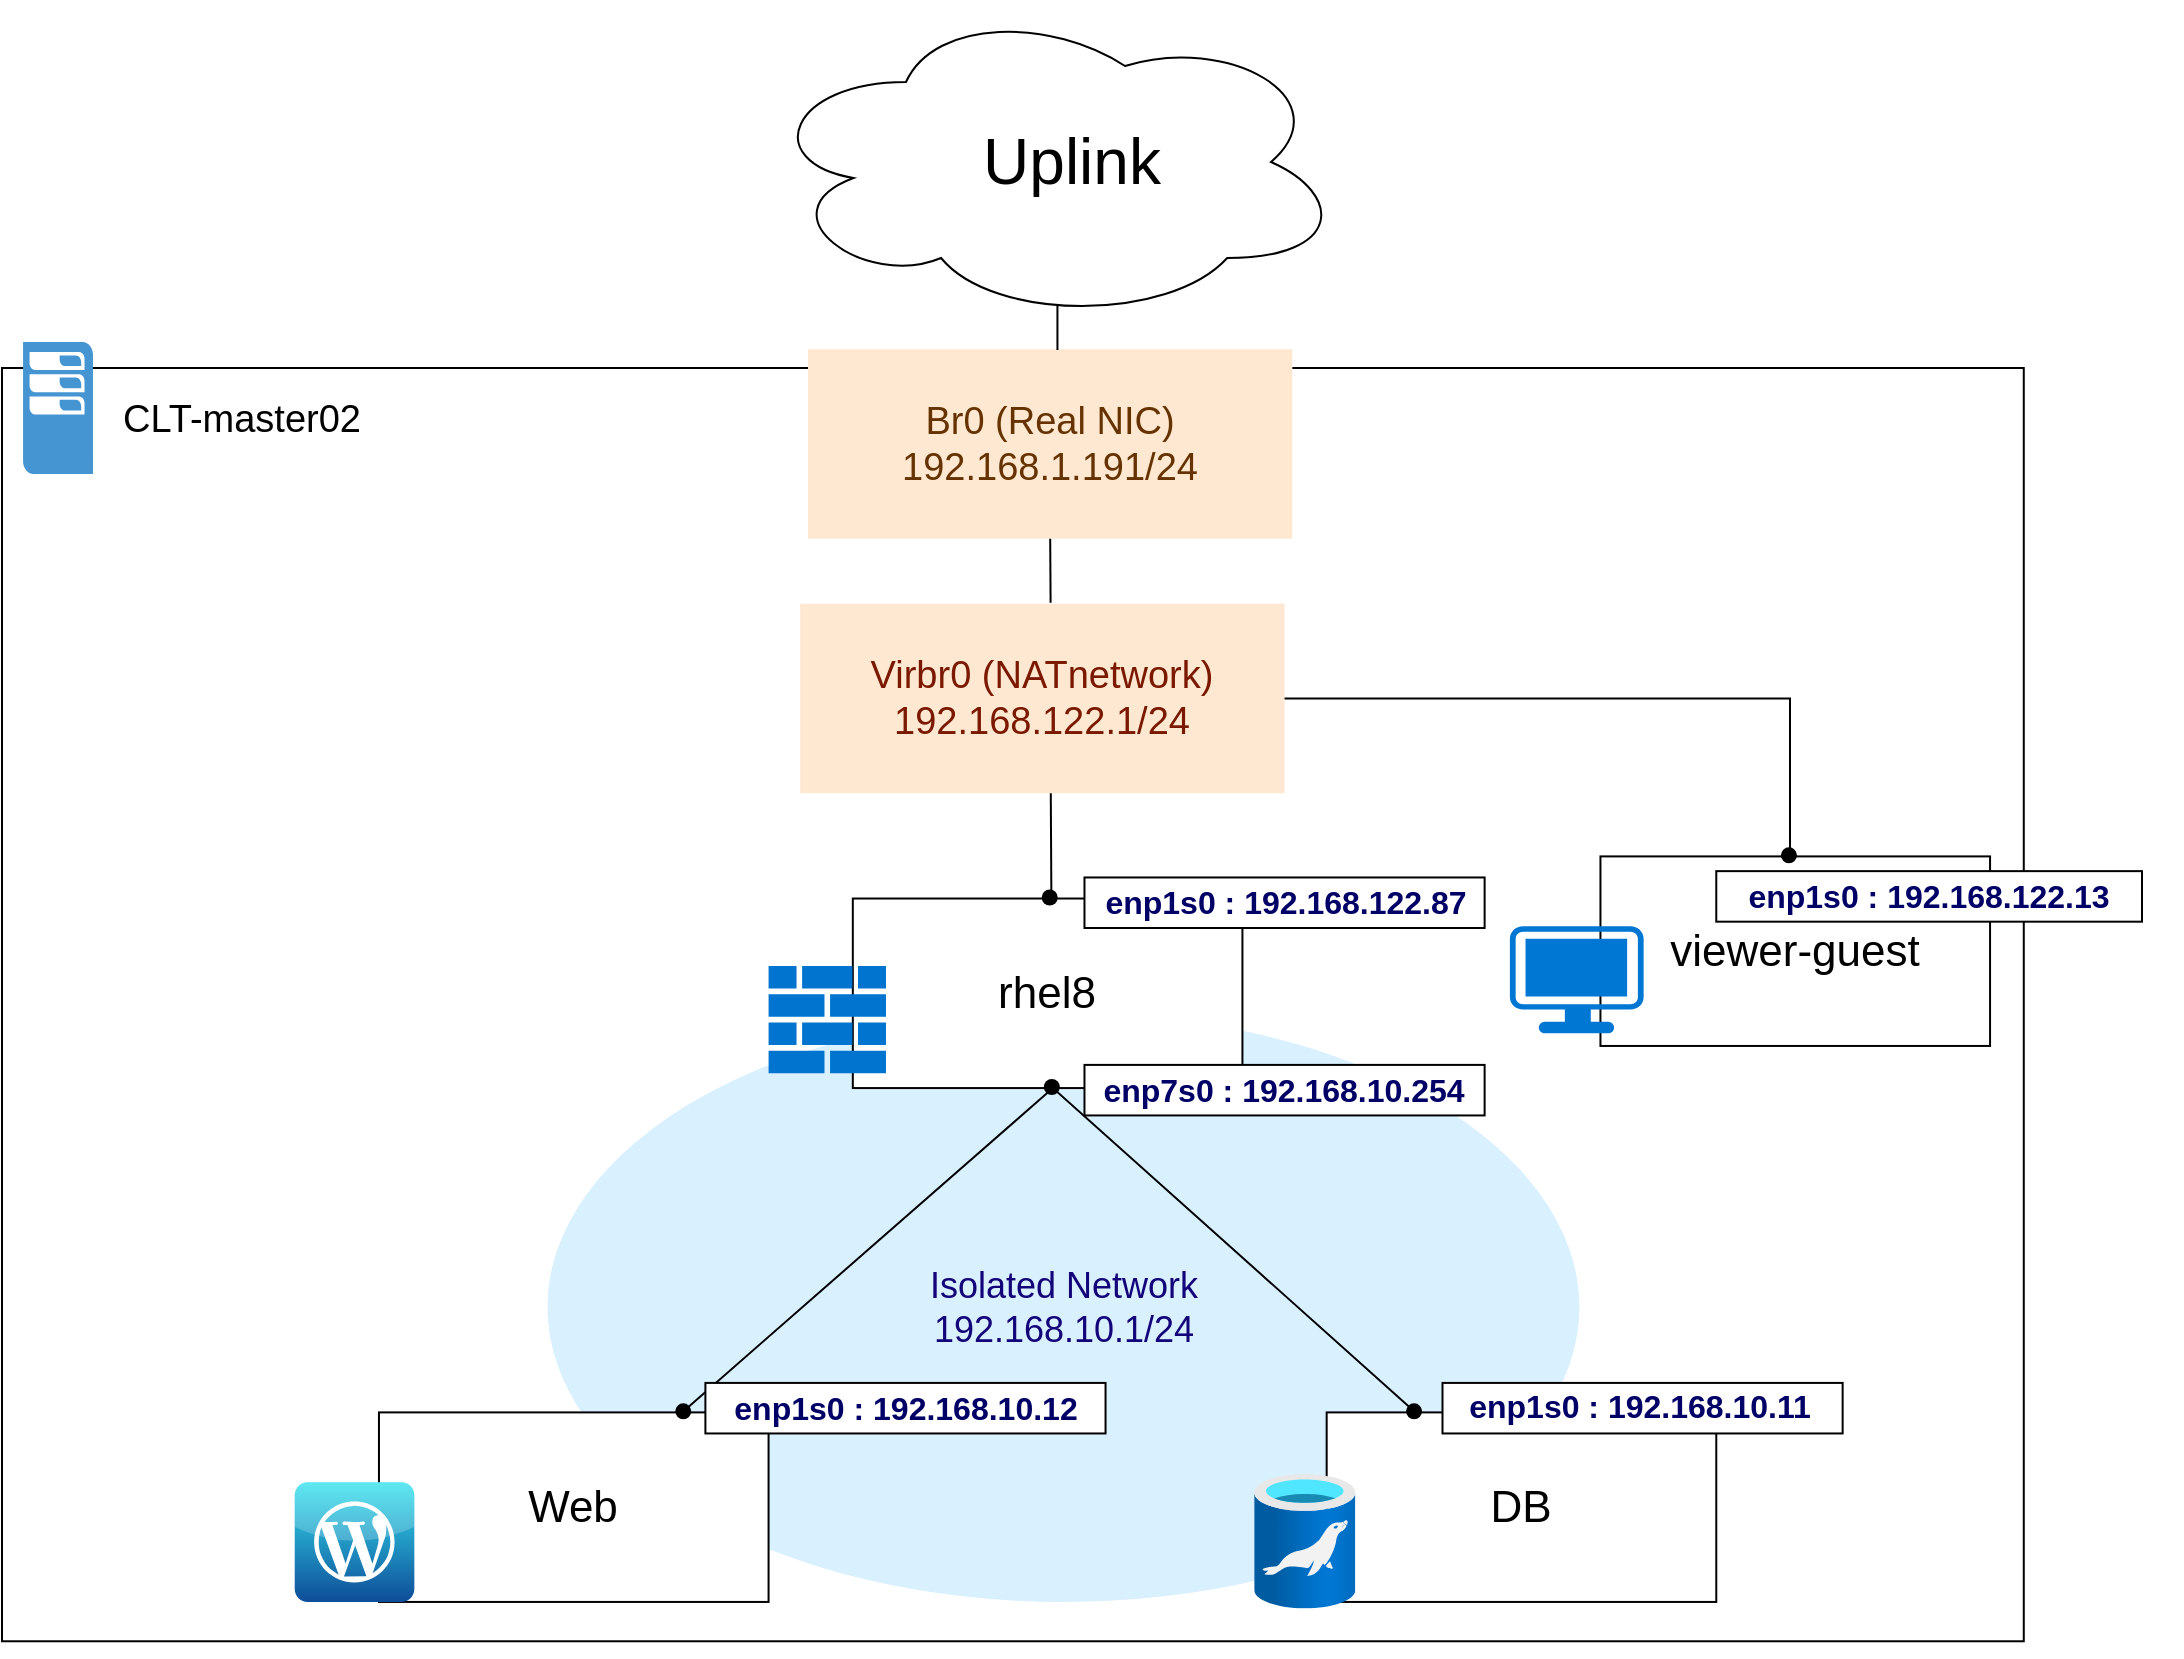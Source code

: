 <mxfile version="20.8.23" type="github">
  <diagram name="페이지-1" id="E3Nfmj0UPKqn4euKRgJr">
    <mxGraphModel dx="3313" dy="1635" grid="1" gridSize="10" guides="1" tooltips="1" connect="1" arrows="1" fold="1" page="1" pageScale="1" pageWidth="1169" pageHeight="827" math="0" shadow="0">
      <root>
        <mxCell id="0" />
        <mxCell id="1" style="locked=1;" parent="0" />
        <mxCell id="L2WEOlkkUcK68zsnNZmd-5" value="" style="group" parent="1" vertex="1" connectable="0">
          <mxGeometry x="80" y="94" width="1070" height="733.35" as="geometry" />
        </mxCell>
        <mxCell id="SxxazjnEcDOOSWcFCbGN-16" value="" style="group" parent="L2WEOlkkUcK68zsnNZmd-5" vertex="1" connectable="0">
          <mxGeometry x="-20" y="76.005" width="1010.886" height="649.625" as="geometry" />
        </mxCell>
        <mxCell id="SxxazjnEcDOOSWcFCbGN-1" value="" style="rounded=0;whiteSpace=wrap;html=1;" parent="SxxazjnEcDOOSWcFCbGN-16" vertex="1">
          <mxGeometry y="12.993" width="1010.886" height="636.633" as="geometry" />
        </mxCell>
        <mxCell id="SxxazjnEcDOOSWcFCbGN-2" value="" style="pointerEvents=1;shadow=0;dashed=0;html=1;strokeColor=none;fillColor=#4495D1;labelPosition=center;verticalLabelPosition=bottom;verticalAlign=top;align=center;outlineConnect=0;shape=mxgraph.veeam.2d.esx_esxi;" parent="SxxazjnEcDOOSWcFCbGN-16" vertex="1">
          <mxGeometry x="10.53" width="34.96" height="66.002" as="geometry" />
        </mxCell>
        <mxCell id="SxxazjnEcDOOSWcFCbGN-3" value="&lt;font style=&quot;font-size: 19px;&quot;&gt;CLT-master02&lt;/font&gt;" style="text;html=1;strokeColor=none;fillColor=none;align=center;verticalAlign=middle;whiteSpace=wrap;rounded=0;" parent="SxxazjnEcDOOSWcFCbGN-16" vertex="1">
          <mxGeometry x="52.65" y="12.993" width="133.521" height="51.45" as="geometry" />
        </mxCell>
        <mxCell id="-dV9_7q0t6joTDBwVUFz-1" value="&lt;font color=&quot;#663300&quot;&gt;Br0 (Real NIC)&lt;br&gt;192.168.1.191/24&lt;/font&gt;" style="rounded=0;whiteSpace=wrap;html=1;fontSize=19;fontColor=#14047A;fillColor=#FFE8D1;strokeColor=none;" parent="SxxazjnEcDOOSWcFCbGN-16" vertex="1">
          <mxGeometry x="403.002" y="3.558" width="242.192" height="94.772" as="geometry" />
        </mxCell>
        <mxCell id="3lqf1oaRyAjymzeeHCCF-2" value="" style="group" parent="L2WEOlkkUcK68zsnNZmd-5" vertex="1" connectable="0">
          <mxGeometry x="252.722" y="206.841" width="515.975" height="499.131" as="geometry" />
        </mxCell>
        <mxCell id="3lqf1oaRyAjymzeeHCCF-3" value="&lt;font color=&quot;#14047a&quot; style=&quot;font-size: 18px;&quot;&gt;Isolated Network&lt;br&gt;192.168.10.1/24&lt;/font&gt;" style="ellipse;whiteSpace=wrap;html=1;fillColor=#D9F0FF;strokeColor=none;" parent="3lqf1oaRyAjymzeeHCCF-2" vertex="1">
          <mxGeometry y="204.286" width="515.975" height="294.845" as="geometry" />
        </mxCell>
        <mxCell id="3lqf1oaRyAjymzeeHCCF-4" value="&lt;font color=&quot;#7a1800&quot;&gt;Virbr0 (NATnetwork)&lt;br&gt;192.168.122.1/24&lt;/font&gt;" style="rounded=0;whiteSpace=wrap;html=1;fontSize=19;fontColor=#14047A;fillColor=#FFE8D1;strokeColor=none;" parent="3lqf1oaRyAjymzeeHCCF-2" vertex="1">
          <mxGeometry x="126.361" width="242.192" height="94.772" as="geometry" />
        </mxCell>
        <mxCell id="3lqf1oaRyAjymzeeHCCF-5" value="" style="endArrow=none;html=1;rounded=0;fontSize=22;fontColor=#7A1800;" parent="L2WEOlkkUcK68zsnNZmd-5" edge="1">
          <mxGeometry width="50" height="50" relative="1" as="geometry">
            <mxPoint x="320.057" y="611.2" as="sourcePoint" />
            <mxPoint x="686.758" y="611.2" as="targetPoint" />
            <Array as="points">
              <mxPoint x="505.445" y="449.035" />
            </Array>
          </mxGeometry>
        </mxCell>
        <mxCell id="3lqf1oaRyAjymzeeHCCF-6" value="" style="endArrow=none;html=1;rounded=0;fontSize=22;fontColor=#7A1800;exitX=0.534;exitY=0.99;exitDx=0;exitDy=0;exitPerimeter=0;" parent="L2WEOlkkUcK68zsnNZmd-5" edge="1">
          <mxGeometry width="50" height="50" relative="1" as="geometry">
            <mxPoint x="505.223" y="448.087" as="sourcePoint" />
            <mxPoint x="504.392" y="301.612" as="targetPoint" />
          </mxGeometry>
        </mxCell>
        <mxCell id="3lqf1oaRyAjymzeeHCCF-7" value="" style="endArrow=none;html=1;rounded=0;fontSize=22;fontColor=#7A1800;" parent="L2WEOlkkUcK68zsnNZmd-5" edge="1">
          <mxGeometry width="50" height="50" relative="1" as="geometry">
            <mxPoint x="873.998" y="333.203" as="sourcePoint" />
            <mxPoint x="621.276" y="254.226" as="targetPoint" />
            <Array as="points">
              <mxPoint x="873.998" y="254.226" />
            </Array>
          </mxGeometry>
        </mxCell>
        <mxCell id="3lqf1oaRyAjymzeeHCCF-8" value="" style="endArrow=none;html=1;rounded=0;fontSize=22;fontColor=#7A1800;exitX=0.517;exitY=-0.005;exitDx=0;exitDy=0;exitPerimeter=0;entryX=0.5;entryY=1;entryDx=0;entryDy=0;" parent="L2WEOlkkUcK68zsnNZmd-5" target="-dV9_7q0t6joTDBwVUFz-1" edge="1">
          <mxGeometry width="50" height="50" relative="1" as="geometry">
            <mxPoint x="504.297" y="206.367" as="sourcePoint" />
            <mxPoint x="504.392" y="175.25" as="targetPoint" />
          </mxGeometry>
        </mxCell>
        <mxCell id="3lqf1oaRyAjymzeeHCCF-9" value="&lt;font style=&quot;font-size: 22px;&quot;&gt;rhel8&lt;/font&gt;" style="rounded=0;whiteSpace=wrap;html=1;" parent="L2WEOlkkUcK68zsnNZmd-5" vertex="1">
          <mxGeometry x="405.409" y="354.263" width="194.807" height="94.772" as="geometry" />
        </mxCell>
        <mxCell id="3lqf1oaRyAjymzeeHCCF-10" value="" style="shape=image;html=1;verticalAlign=top;verticalLabelPosition=bottom;labelBackgroundColor=#ffffff;imageAspect=0;aspect=fixed;image=https://cdn1.iconfinder.com/data/icons/Futurosoft%20Icons%200.5.2/128x128/apps/redhat.png" parent="L2WEOlkkUcK68zsnNZmd-5" vertex="1">
          <mxGeometry x="363.288" y="322.673" width="62.338" height="62.338" as="geometry" />
        </mxCell>
        <mxCell id="3lqf1oaRyAjymzeeHCCF-11" value="&lt;font style=&quot;font-size: 22px;&quot;&gt;Web&lt;/font&gt;" style="rounded=0;whiteSpace=wrap;html=1;" parent="L2WEOlkkUcK68zsnNZmd-5" vertex="1">
          <mxGeometry x="168.482" y="611.2" width="194.807" height="94.772" as="geometry" />
        </mxCell>
        <mxCell id="3lqf1oaRyAjymzeeHCCF-12" value="" style="shape=image;html=1;verticalAlign=top;verticalLabelPosition=bottom;labelBackgroundColor=#ffffff;imageAspect=0;aspect=fixed;image=https://cdn1.iconfinder.com/data/icons/Futurosoft%20Icons%200.5.2/128x128/apps/redhat.png" parent="L2WEOlkkUcK68zsnNZmd-5" vertex="1">
          <mxGeometry x="126.361" y="579.609" width="62.338" height="62.338" as="geometry" />
        </mxCell>
        <mxCell id="3lqf1oaRyAjymzeeHCCF-13" value="&lt;font style=&quot;font-size: 22px;&quot;&gt;DB&lt;/font&gt;" style="rounded=0;whiteSpace=wrap;html=1;" parent="L2WEOlkkUcK68zsnNZmd-5" vertex="1">
          <mxGeometry x="642.336" y="611.2" width="194.807" height="94.772" as="geometry" />
        </mxCell>
        <mxCell id="3lqf1oaRyAjymzeeHCCF-14" value="" style="shape=image;html=1;verticalAlign=top;verticalLabelPosition=bottom;labelBackgroundColor=#ffffff;imageAspect=0;aspect=fixed;image=https://cdn1.iconfinder.com/data/icons/Futurosoft%20Icons%200.5.2/128x128/apps/redhat.png" parent="L2WEOlkkUcK68zsnNZmd-5" vertex="1">
          <mxGeometry x="600.215" y="579.609" width="62.338" height="62.338" as="geometry" />
        </mxCell>
        <mxCell id="3lqf1oaRyAjymzeeHCCF-15" value="&lt;font style=&quot;font-size: 22px;&quot;&gt;viewer-guest&lt;/font&gt;" style="rounded=0;whiteSpace=wrap;html=1;" parent="L2WEOlkkUcK68zsnNZmd-5" vertex="1">
          <mxGeometry x="779.227" y="333.203" width="194.807" height="94.772" as="geometry" />
        </mxCell>
        <mxCell id="3lqf1oaRyAjymzeeHCCF-16" value="" style="shape=image;html=1;verticalAlign=top;verticalLabelPosition=bottom;labelBackgroundColor=#ffffff;imageAspect=0;aspect=fixed;image=https://cdn1.iconfinder.com/data/icons/Futurosoft%20Icons%200.5.2/128x128/apps/redhat.png" parent="L2WEOlkkUcK68zsnNZmd-5" vertex="1">
          <mxGeometry x="737.107" y="301.612" width="62.338" height="62.338" as="geometry" />
        </mxCell>
        <mxCell id="3lqf1oaRyAjymzeeHCCF-17" value="" style="aspect=fixed;html=1;points=[];align=center;image;fontSize=12;image=img/lib/azure2/databases/Azure_Database_MariaDB_Server.svg;fontColor=#7A1800;fillColor=#FFE8D1;" parent="L2WEOlkkUcK68zsnNZmd-5" vertex="1">
          <mxGeometry x="606.112" y="641.948" width="50.544" height="67.392" as="geometry" />
        </mxCell>
        <mxCell id="3lqf1oaRyAjymzeeHCCF-18" value="" style="dashed=0;outlineConnect=0;html=1;align=center;labelPosition=center;verticalLabelPosition=bottom;verticalAlign=top;shape=mxgraph.webicons.wordpress_2;fillColor=#35E2EE;gradientColor=#0E4D99;fontSize=22;fontColor=#7A1800;" parent="L2WEOlkkUcK68zsnNZmd-5" vertex="1">
          <mxGeometry x="126.361" y="646.16" width="59.811" height="59.811" as="geometry" />
        </mxCell>
        <mxCell id="3lqf1oaRyAjymzeeHCCF-19" value="" style="sketch=0;pointerEvents=1;shadow=0;dashed=0;html=1;strokeColor=none;labelPosition=center;verticalLabelPosition=bottom;verticalAlign=top;outlineConnect=0;align=center;shape=mxgraph.office.concepts.firewall;fillColor=#0074ce;fontSize=22;fontColor=#7A1800;" parent="L2WEOlkkUcK68zsnNZmd-5" vertex="1">
          <mxGeometry x="363.288" y="387.96" width="58.695" height="53.704" as="geometry" />
        </mxCell>
        <mxCell id="3lqf1oaRyAjymzeeHCCF-20" value="" style="points=[[0.03,0.03,0],[0.5,0,0],[0.97,0.03,0],[1,0.4,0],[0.97,0.745,0],[0.5,1,0],[0.03,0.745,0],[0,0.4,0]];verticalLabelPosition=bottom;sketch=0;html=1;verticalAlign=top;aspect=fixed;align=center;pointerEvents=1;shape=mxgraph.cisco19.workstation;fillColor=#0077d3;strokeColor=none;fontSize=22;fontColor=#7A1800;" parent="L2WEOlkkUcK68zsnNZmd-5" vertex="1">
          <mxGeometry x="733.948" y="368.163" width="66.866" height="53.493" as="geometry" />
        </mxCell>
        <mxCell id="3lqf1oaRyAjymzeeHCCF-22" value="" style="rounded=0;whiteSpace=wrap;html=1;labelBorderColor=none;strokeColor=default;strokeWidth=1;fontSize=16;fontColor=#000066;fillColor=default;" parent="L2WEOlkkUcK68zsnNZmd-5" vertex="1">
          <mxGeometry x="521.24" y="437.452" width="200.072" height="25.272" as="geometry" />
        </mxCell>
        <mxCell id="3lqf1oaRyAjymzeeHCCF-23" value="" style="rounded=0;whiteSpace=wrap;html=1;labelBorderColor=none;strokeColor=default;strokeWidth=1;fontSize=16;fontColor=#000066;fillColor=default;" parent="L2WEOlkkUcK68zsnNZmd-5" vertex="1">
          <mxGeometry x="521.24" y="343.733" width="200.072" height="25.272" as="geometry" />
        </mxCell>
        <mxCell id="3lqf1oaRyAjymzeeHCCF-24" value="" style="rounded=0;whiteSpace=wrap;html=1;labelBorderColor=none;strokeColor=default;strokeWidth=1;fontSize=16;fontColor=#000066;fillColor=default;" parent="L2WEOlkkUcK68zsnNZmd-5" vertex="1">
          <mxGeometry x="331.698" y="596.458" width="200.072" height="25.272" as="geometry" />
        </mxCell>
        <mxCell id="3lqf1oaRyAjymzeeHCCF-25" value="" style="rounded=0;whiteSpace=wrap;html=1;labelBorderColor=none;strokeColor=default;strokeWidth=1;fontSize=16;fontColor=#000066;fillColor=default;" parent="L2WEOlkkUcK68zsnNZmd-5" vertex="1">
          <mxGeometry x="700.251" y="596.458" width="200.072" height="25.272" as="geometry" />
        </mxCell>
        <mxCell id="3lqf1oaRyAjymzeeHCCF-26" value="" style="rounded=0;whiteSpace=wrap;html=1;labelBorderColor=none;strokeColor=default;strokeWidth=1;fontSize=16;fontColor=#000066;fillColor=default;" parent="L2WEOlkkUcK68zsnNZmd-5" vertex="1">
          <mxGeometry x="837.14" y="340.57" width="212.86" height="25.27" as="geometry" />
        </mxCell>
        <mxCell id="3lqf1oaRyAjymzeeHCCF-27" value="&lt;font color=&quot;#000066&quot; style=&quot;font-size: 16px;&quot;&gt;&lt;b&gt;enp7s0 : 192.168.10.254&lt;/b&gt;&lt;/font&gt;" style="text;html=1;strokeColor=none;fillColor=none;align=center;verticalAlign=middle;whiteSpace=wrap;rounded=0;fontSize=22;fontColor=#7A1800;labelBorderColor=none;" parent="L2WEOlkkUcK68zsnNZmd-5" vertex="1">
          <mxGeometry x="521.24" y="433.24" width="200.072" height="31.591" as="geometry" />
        </mxCell>
        <mxCell id="3lqf1oaRyAjymzeeHCCF-28" value="&lt;font color=&quot;#000066&quot; style=&quot;font-size: 16px;&quot;&gt;&lt;b&gt;enp1s0 : 192.168.10.12&lt;/b&gt;&lt;/font&gt;" style="text;html=1;strokeColor=none;fillColor=none;align=center;verticalAlign=middle;whiteSpace=wrap;rounded=0;fontSize=22;fontColor=#7A1800;" parent="L2WEOlkkUcK68zsnNZmd-5" vertex="1">
          <mxGeometry x="331.698" y="592.245" width="200.072" height="31.591" as="geometry" />
        </mxCell>
        <mxCell id="3lqf1oaRyAjymzeeHCCF-29" value="&lt;font color=&quot;#000066&quot; style=&quot;font-size: 16px;&quot;&gt;&lt;b&gt;enp1s0 : 192.168.10.11&lt;/b&gt;&lt;/font&gt;" style="text;html=1;strokeColor=none;fillColor=none;align=center;verticalAlign=middle;whiteSpace=wrap;rounded=0;fontSize=22;fontColor=#7A1800;" parent="L2WEOlkkUcK68zsnNZmd-5" vertex="1">
          <mxGeometry x="699.198" y="591.192" width="200.072" height="31.591" as="geometry" />
        </mxCell>
        <mxCell id="3lqf1oaRyAjymzeeHCCF-30" value="" style="shape=waypoint;sketch=0;fillStyle=solid;size=6;pointerEvents=1;points=[];fillColor=#021926;resizable=0;rotatable=0;perimeter=centerPerimeter;snapToPoint=1;rounded=0;labelBorderColor=none;strokeColor=default;strokeWidth=2;fontSize=16;fontColor=#000066;" parent="L2WEOlkkUcK68zsnNZmd-5" vertex="1">
          <mxGeometry x="494.914" y="438.505" width="20" height="20" as="geometry" />
        </mxCell>
        <mxCell id="3lqf1oaRyAjymzeeHCCF-31" value="" style="shape=waypoint;sketch=0;fillStyle=solid;size=6;pointerEvents=1;points=[];fillColor=#021926;resizable=0;rotatable=0;perimeter=centerPerimeter;snapToPoint=1;rounded=0;labelBorderColor=none;strokeColor=default;strokeWidth=2;fontSize=16;fontColor=#000066;" parent="L2WEOlkkUcK68zsnNZmd-5" vertex="1">
          <mxGeometry x="493.861" y="343.733" width="20" height="20" as="geometry" />
        </mxCell>
        <mxCell id="3lqf1oaRyAjymzeeHCCF-32" value="" style="shape=waypoint;sketch=0;fillStyle=solid;size=6;pointerEvents=1;points=[];fillColor=none;resizable=0;rotatable=0;perimeter=centerPerimeter;snapToPoint=1;rounded=0;labelBorderColor=none;strokeColor=default;strokeWidth=2;fontSize=16;fontColor=#000066;" parent="L2WEOlkkUcK68zsnNZmd-5" vertex="1">
          <mxGeometry x="310.638" y="600.67" width="20" height="20" as="geometry" />
        </mxCell>
        <mxCell id="3lqf1oaRyAjymzeeHCCF-33" value="" style="shape=waypoint;sketch=0;fillStyle=solid;size=6;pointerEvents=1;points=[];fillColor=none;resizable=0;rotatable=0;perimeter=centerPerimeter;snapToPoint=1;rounded=0;labelBorderColor=none;strokeColor=default;strokeWidth=2;fontSize=16;fontColor=#000066;" parent="L2WEOlkkUcK68zsnNZmd-5" vertex="1">
          <mxGeometry x="676.032" y="600.67" width="20" height="20" as="geometry" />
        </mxCell>
        <mxCell id="3lqf1oaRyAjymzeeHCCF-34" value="" style="shape=waypoint;sketch=0;fillStyle=solid;size=6;pointerEvents=1;points=[];fillColor=#021926;resizable=0;rotatable=0;perimeter=centerPerimeter;snapToPoint=1;rounded=0;labelBorderColor=none;strokeColor=default;strokeWidth=2;fontSize=16;fontColor=#000066;" parent="L2WEOlkkUcK68zsnNZmd-5" vertex="1">
          <mxGeometry x="863.468" y="322.673" width="20" height="20" as="geometry" />
        </mxCell>
        <mxCell id="3lqf1oaRyAjymzeeHCCF-36" value="&lt;font color=&quot;#000066&quot; style=&quot;font-size: 16px;&quot;&gt;&lt;b&gt;enp1s0 : 192.168.122.87&lt;/b&gt;&lt;/font&gt;" style="text;html=1;strokeColor=none;fillColor=none;align=center;verticalAlign=middle;whiteSpace=wrap;rounded=0;fontSize=22;fontColor=#7A1800;labelBorderColor=none;" parent="L2WEOlkkUcK68zsnNZmd-5" vertex="1">
          <mxGeometry x="522.293" y="339.468" width="200.072" height="31.591" as="geometry" />
        </mxCell>
        <mxCell id="-dV9_7q0t6joTDBwVUFz-3" value="" style="endArrow=none;html=1;rounded=0;exitX=0.515;exitY=0.004;exitDx=0;exitDy=0;exitPerimeter=0;" parent="L2WEOlkkUcK68zsnNZmd-5" source="-dV9_7q0t6joTDBwVUFz-1" edge="1">
          <mxGeometry width="50" height="50" relative="1" as="geometry">
            <mxPoint x="507.697" y="83.725" as="sourcePoint" />
            <mxPoint x="507.697" as="targetPoint" />
          </mxGeometry>
        </mxCell>
        <mxCell id="3lqf1oaRyAjymzeeHCCF-35" value="&lt;font color=&quot;#000066&quot; style=&quot;font-size: 16px;&quot;&gt;&lt;b&gt;enp1s0 : 192.168.122.13&lt;/b&gt;&lt;/font&gt;" style="text;html=1;strokeColor=none;fillColor=none;align=center;verticalAlign=middle;whiteSpace=wrap;rounded=0;fontSize=22;fontColor=#7A1800;" parent="L2WEOlkkUcK68zsnNZmd-5" vertex="1">
          <mxGeometry x="830.06" y="337.2" width="227.02" height="30" as="geometry" />
        </mxCell>
        <mxCell id="L2WEOlkkUcK68zsnNZmd-2" value="제목 없는 레이어" style="locked=1;" parent="0" />
        <mxCell id="L2WEOlkkUcK68zsnNZmd-3" value="" style="ellipse;shape=cloud;whiteSpace=wrap;html=1;" parent="L2WEOlkkUcK68zsnNZmd-2" vertex="1">
          <mxGeometry x="439" width="292" height="160" as="geometry" />
        </mxCell>
        <mxCell id="L2WEOlkkUcK68zsnNZmd-4" value="&lt;font style=&quot;font-size: 32px;&quot;&gt;Uplink&lt;/font&gt;" style="text;html=1;strokeColor=none;fillColor=none;align=center;verticalAlign=middle;whiteSpace=wrap;rounded=0;" parent="L2WEOlkkUcK68zsnNZmd-2" vertex="1">
          <mxGeometry x="490" y="50" width="210" height="60" as="geometry" />
        </mxCell>
      </root>
    </mxGraphModel>
  </diagram>
</mxfile>
